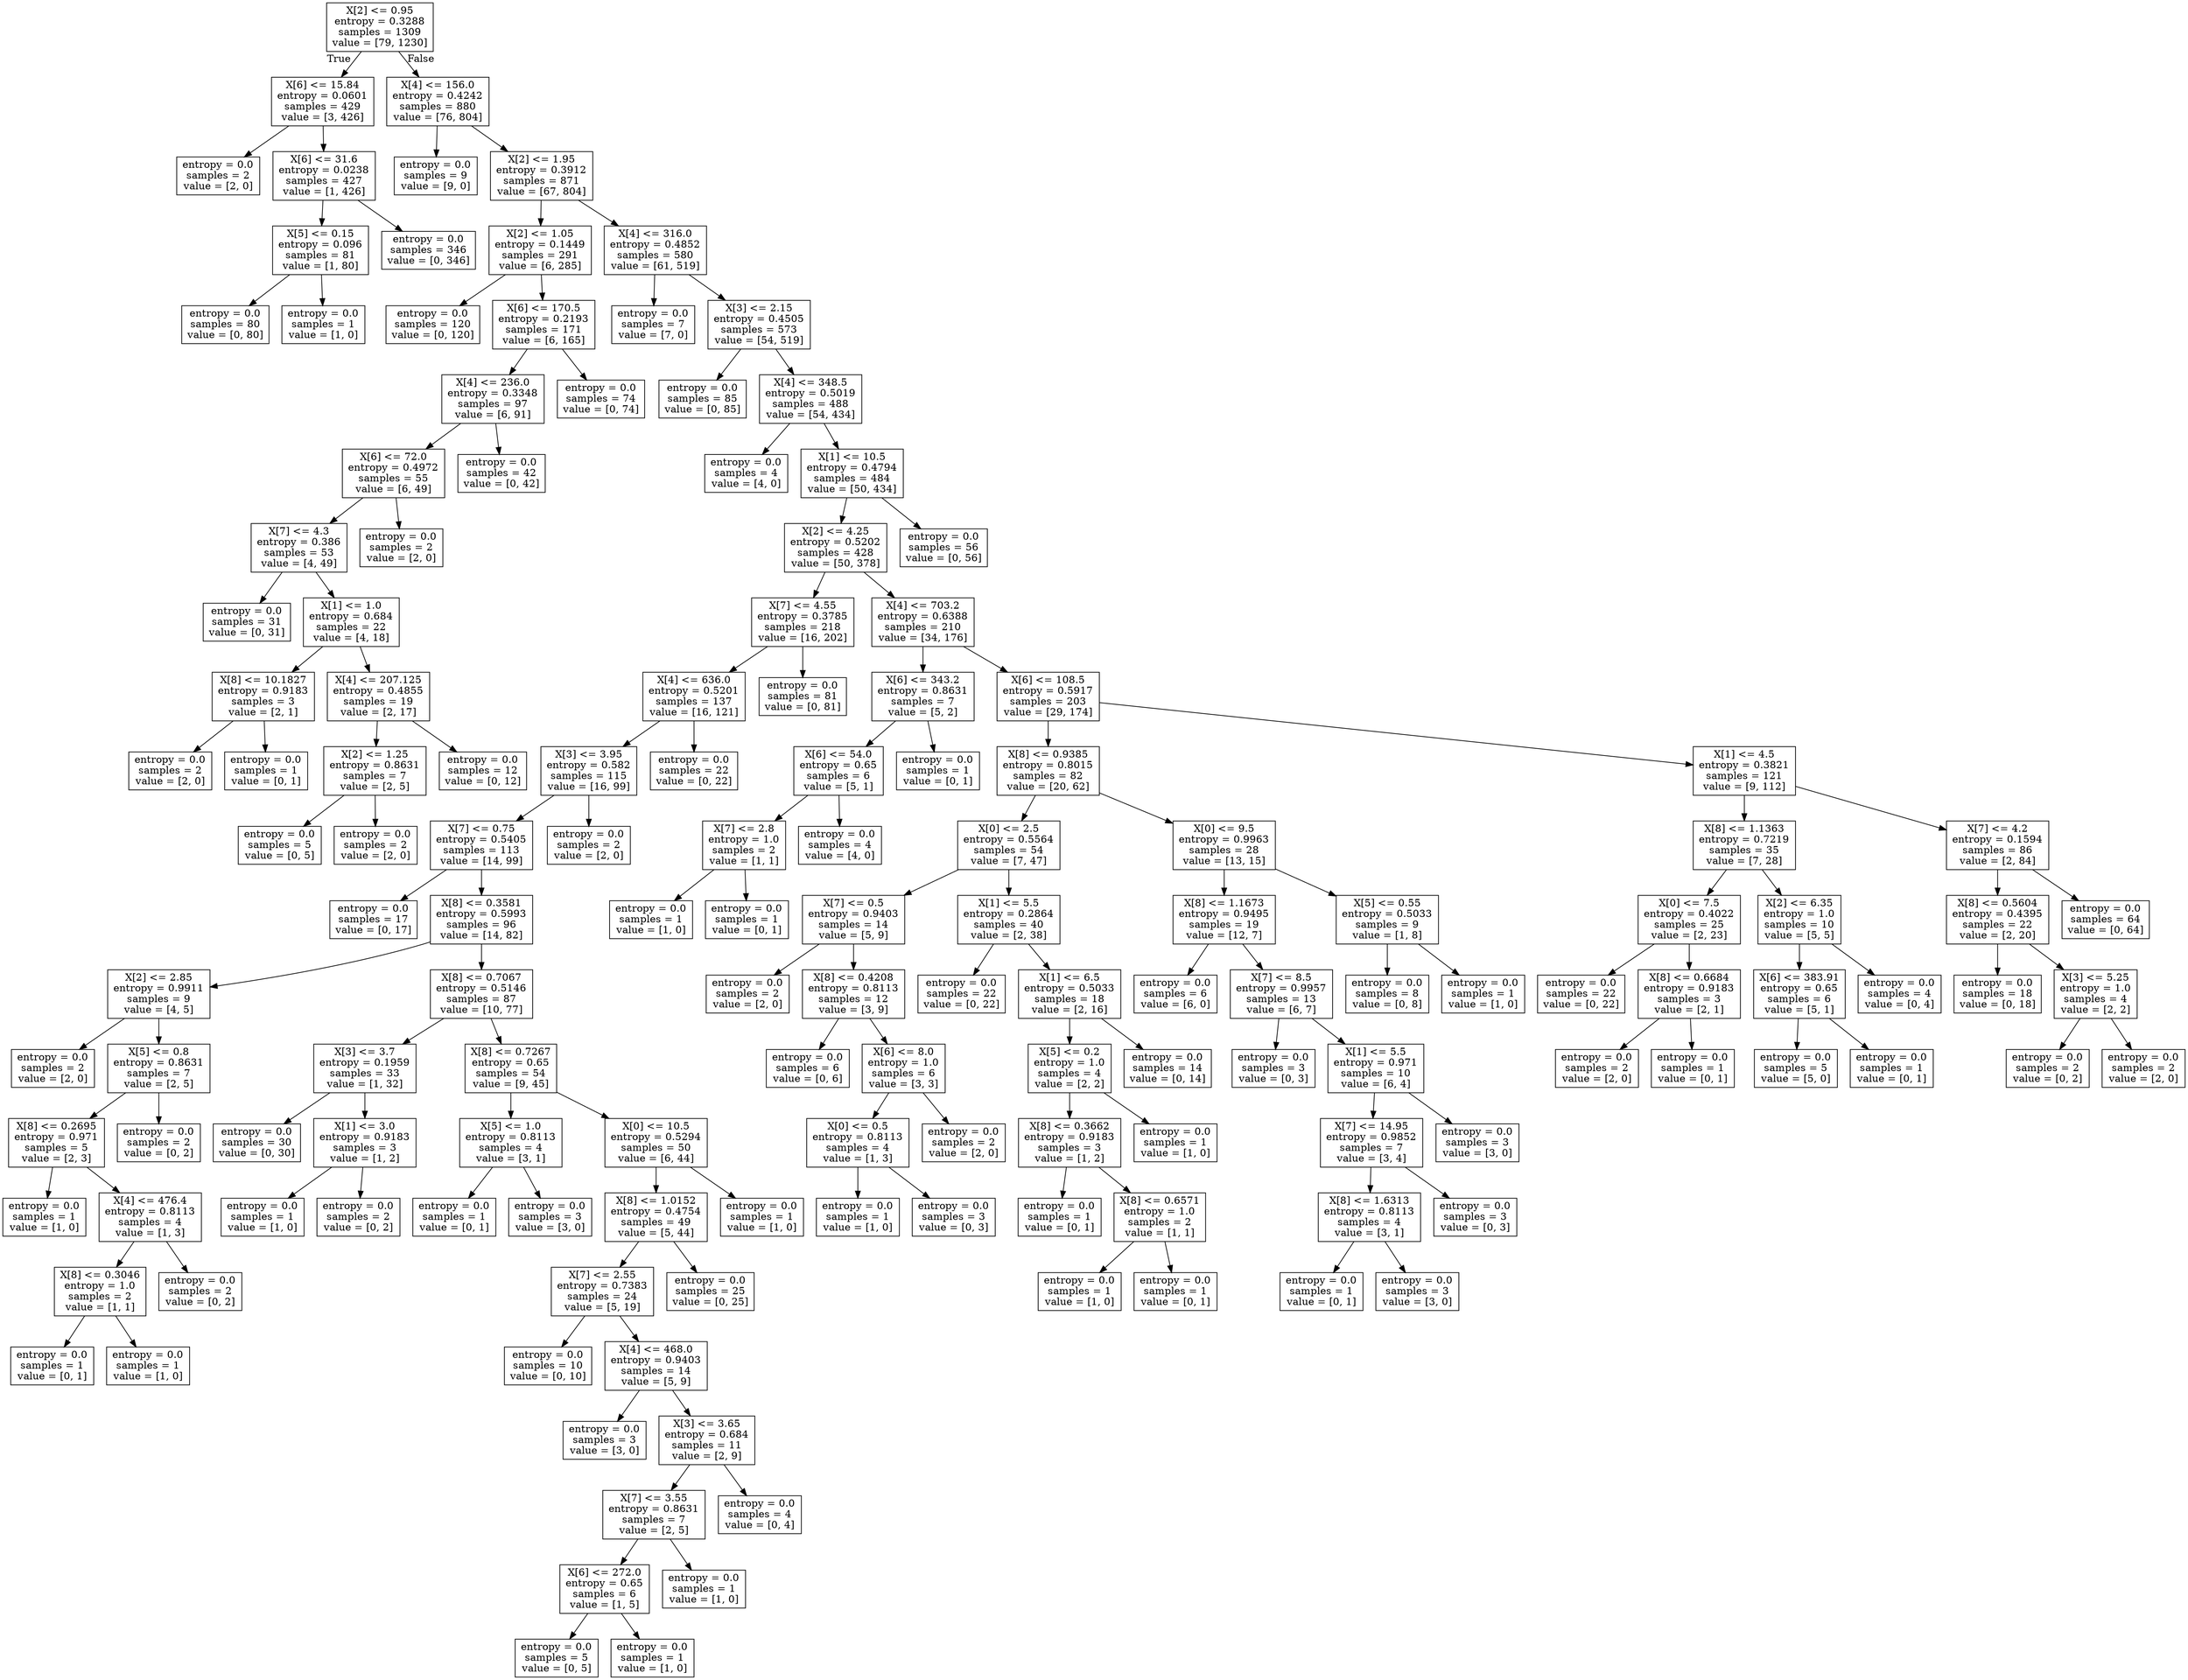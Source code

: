 digraph Tree {
node [shape=box] ;
0 [label="X[2] <= 0.95\nentropy = 0.3288\nsamples = 1309\nvalue = [79, 1230]"] ;
1 [label="X[6] <= 15.84\nentropy = 0.0601\nsamples = 429\nvalue = [3, 426]"] ;
0 -> 1 [labeldistance=2.5, labelangle=45, headlabel="True"] ;
2 [label="entropy = 0.0\nsamples = 2\nvalue = [2, 0]"] ;
1 -> 2 ;
3 [label="X[6] <= 31.6\nentropy = 0.0238\nsamples = 427\nvalue = [1, 426]"] ;
1 -> 3 ;
4 [label="X[5] <= 0.15\nentropy = 0.096\nsamples = 81\nvalue = [1, 80]"] ;
3 -> 4 ;
5 [label="entropy = 0.0\nsamples = 80\nvalue = [0, 80]"] ;
4 -> 5 ;
6 [label="entropy = 0.0\nsamples = 1\nvalue = [1, 0]"] ;
4 -> 6 ;
7 [label="entropy = 0.0\nsamples = 346\nvalue = [0, 346]"] ;
3 -> 7 ;
8 [label="X[4] <= 156.0\nentropy = 0.4242\nsamples = 880\nvalue = [76, 804]"] ;
0 -> 8 [labeldistance=2.5, labelangle=-45, headlabel="False"] ;
9 [label="entropy = 0.0\nsamples = 9\nvalue = [9, 0]"] ;
8 -> 9 ;
10 [label="X[2] <= 1.95\nentropy = 0.3912\nsamples = 871\nvalue = [67, 804]"] ;
8 -> 10 ;
11 [label="X[2] <= 1.05\nentropy = 0.1449\nsamples = 291\nvalue = [6, 285]"] ;
10 -> 11 ;
12 [label="entropy = 0.0\nsamples = 120\nvalue = [0, 120]"] ;
11 -> 12 ;
13 [label="X[6] <= 170.5\nentropy = 0.2193\nsamples = 171\nvalue = [6, 165]"] ;
11 -> 13 ;
14 [label="X[4] <= 236.0\nentropy = 0.3348\nsamples = 97\nvalue = [6, 91]"] ;
13 -> 14 ;
15 [label="X[6] <= 72.0\nentropy = 0.4972\nsamples = 55\nvalue = [6, 49]"] ;
14 -> 15 ;
16 [label="X[7] <= 4.3\nentropy = 0.386\nsamples = 53\nvalue = [4, 49]"] ;
15 -> 16 ;
17 [label="entropy = 0.0\nsamples = 31\nvalue = [0, 31]"] ;
16 -> 17 ;
18 [label="X[1] <= 1.0\nentropy = 0.684\nsamples = 22\nvalue = [4, 18]"] ;
16 -> 18 ;
19 [label="X[8] <= 10.1827\nentropy = 0.9183\nsamples = 3\nvalue = [2, 1]"] ;
18 -> 19 ;
20 [label="entropy = 0.0\nsamples = 2\nvalue = [2, 0]"] ;
19 -> 20 ;
21 [label="entropy = 0.0\nsamples = 1\nvalue = [0, 1]"] ;
19 -> 21 ;
22 [label="X[4] <= 207.125\nentropy = 0.4855\nsamples = 19\nvalue = [2, 17]"] ;
18 -> 22 ;
23 [label="X[2] <= 1.25\nentropy = 0.8631\nsamples = 7\nvalue = [2, 5]"] ;
22 -> 23 ;
24 [label="entropy = 0.0\nsamples = 5\nvalue = [0, 5]"] ;
23 -> 24 ;
25 [label="entropy = 0.0\nsamples = 2\nvalue = [2, 0]"] ;
23 -> 25 ;
26 [label="entropy = 0.0\nsamples = 12\nvalue = [0, 12]"] ;
22 -> 26 ;
27 [label="entropy = 0.0\nsamples = 2\nvalue = [2, 0]"] ;
15 -> 27 ;
28 [label="entropy = 0.0\nsamples = 42\nvalue = [0, 42]"] ;
14 -> 28 ;
29 [label="entropy = 0.0\nsamples = 74\nvalue = [0, 74]"] ;
13 -> 29 ;
30 [label="X[4] <= 316.0\nentropy = 0.4852\nsamples = 580\nvalue = [61, 519]"] ;
10 -> 30 ;
31 [label="entropy = 0.0\nsamples = 7\nvalue = [7, 0]"] ;
30 -> 31 ;
32 [label="X[3] <= 2.15\nentropy = 0.4505\nsamples = 573\nvalue = [54, 519]"] ;
30 -> 32 ;
33 [label="entropy = 0.0\nsamples = 85\nvalue = [0, 85]"] ;
32 -> 33 ;
34 [label="X[4] <= 348.5\nentropy = 0.5019\nsamples = 488\nvalue = [54, 434]"] ;
32 -> 34 ;
35 [label="entropy = 0.0\nsamples = 4\nvalue = [4, 0]"] ;
34 -> 35 ;
36 [label="X[1] <= 10.5\nentropy = 0.4794\nsamples = 484\nvalue = [50, 434]"] ;
34 -> 36 ;
37 [label="X[2] <= 4.25\nentropy = 0.5202\nsamples = 428\nvalue = [50, 378]"] ;
36 -> 37 ;
38 [label="X[7] <= 4.55\nentropy = 0.3785\nsamples = 218\nvalue = [16, 202]"] ;
37 -> 38 ;
39 [label="X[4] <= 636.0\nentropy = 0.5201\nsamples = 137\nvalue = [16, 121]"] ;
38 -> 39 ;
40 [label="X[3] <= 3.95\nentropy = 0.582\nsamples = 115\nvalue = [16, 99]"] ;
39 -> 40 ;
41 [label="X[7] <= 0.75\nentropy = 0.5405\nsamples = 113\nvalue = [14, 99]"] ;
40 -> 41 ;
42 [label="entropy = 0.0\nsamples = 17\nvalue = [0, 17]"] ;
41 -> 42 ;
43 [label="X[8] <= 0.3581\nentropy = 0.5993\nsamples = 96\nvalue = [14, 82]"] ;
41 -> 43 ;
44 [label="X[2] <= 2.85\nentropy = 0.9911\nsamples = 9\nvalue = [4, 5]"] ;
43 -> 44 ;
45 [label="entropy = 0.0\nsamples = 2\nvalue = [2, 0]"] ;
44 -> 45 ;
46 [label="X[5] <= 0.8\nentropy = 0.8631\nsamples = 7\nvalue = [2, 5]"] ;
44 -> 46 ;
47 [label="X[8] <= 0.2695\nentropy = 0.971\nsamples = 5\nvalue = [2, 3]"] ;
46 -> 47 ;
48 [label="entropy = 0.0\nsamples = 1\nvalue = [1, 0]"] ;
47 -> 48 ;
49 [label="X[4] <= 476.4\nentropy = 0.8113\nsamples = 4\nvalue = [1, 3]"] ;
47 -> 49 ;
50 [label="X[8] <= 0.3046\nentropy = 1.0\nsamples = 2\nvalue = [1, 1]"] ;
49 -> 50 ;
51 [label="entropy = 0.0\nsamples = 1\nvalue = [0, 1]"] ;
50 -> 51 ;
52 [label="entropy = 0.0\nsamples = 1\nvalue = [1, 0]"] ;
50 -> 52 ;
53 [label="entropy = 0.0\nsamples = 2\nvalue = [0, 2]"] ;
49 -> 53 ;
54 [label="entropy = 0.0\nsamples = 2\nvalue = [0, 2]"] ;
46 -> 54 ;
55 [label="X[8] <= 0.7067\nentropy = 0.5146\nsamples = 87\nvalue = [10, 77]"] ;
43 -> 55 ;
56 [label="X[3] <= 3.7\nentropy = 0.1959\nsamples = 33\nvalue = [1, 32]"] ;
55 -> 56 ;
57 [label="entropy = 0.0\nsamples = 30\nvalue = [0, 30]"] ;
56 -> 57 ;
58 [label="X[1] <= 3.0\nentropy = 0.9183\nsamples = 3\nvalue = [1, 2]"] ;
56 -> 58 ;
59 [label="entropy = 0.0\nsamples = 1\nvalue = [1, 0]"] ;
58 -> 59 ;
60 [label="entropy = 0.0\nsamples = 2\nvalue = [0, 2]"] ;
58 -> 60 ;
61 [label="X[8] <= 0.7267\nentropy = 0.65\nsamples = 54\nvalue = [9, 45]"] ;
55 -> 61 ;
62 [label="X[5] <= 1.0\nentropy = 0.8113\nsamples = 4\nvalue = [3, 1]"] ;
61 -> 62 ;
63 [label="entropy = 0.0\nsamples = 1\nvalue = [0, 1]"] ;
62 -> 63 ;
64 [label="entropy = 0.0\nsamples = 3\nvalue = [3, 0]"] ;
62 -> 64 ;
65 [label="X[0] <= 10.5\nentropy = 0.5294\nsamples = 50\nvalue = [6, 44]"] ;
61 -> 65 ;
66 [label="X[8] <= 1.0152\nentropy = 0.4754\nsamples = 49\nvalue = [5, 44]"] ;
65 -> 66 ;
67 [label="X[7] <= 2.55\nentropy = 0.7383\nsamples = 24\nvalue = [5, 19]"] ;
66 -> 67 ;
68 [label="entropy = 0.0\nsamples = 10\nvalue = [0, 10]"] ;
67 -> 68 ;
69 [label="X[4] <= 468.0\nentropy = 0.9403\nsamples = 14\nvalue = [5, 9]"] ;
67 -> 69 ;
70 [label="entropy = 0.0\nsamples = 3\nvalue = [3, 0]"] ;
69 -> 70 ;
71 [label="X[3] <= 3.65\nentropy = 0.684\nsamples = 11\nvalue = [2, 9]"] ;
69 -> 71 ;
72 [label="X[7] <= 3.55\nentropy = 0.8631\nsamples = 7\nvalue = [2, 5]"] ;
71 -> 72 ;
73 [label="X[6] <= 272.0\nentropy = 0.65\nsamples = 6\nvalue = [1, 5]"] ;
72 -> 73 ;
74 [label="entropy = 0.0\nsamples = 5\nvalue = [0, 5]"] ;
73 -> 74 ;
75 [label="entropy = 0.0\nsamples = 1\nvalue = [1, 0]"] ;
73 -> 75 ;
76 [label="entropy = 0.0\nsamples = 1\nvalue = [1, 0]"] ;
72 -> 76 ;
77 [label="entropy = 0.0\nsamples = 4\nvalue = [0, 4]"] ;
71 -> 77 ;
78 [label="entropy = 0.0\nsamples = 25\nvalue = [0, 25]"] ;
66 -> 78 ;
79 [label="entropy = 0.0\nsamples = 1\nvalue = [1, 0]"] ;
65 -> 79 ;
80 [label="entropy = 0.0\nsamples = 2\nvalue = [2, 0]"] ;
40 -> 80 ;
81 [label="entropy = 0.0\nsamples = 22\nvalue = [0, 22]"] ;
39 -> 81 ;
82 [label="entropy = 0.0\nsamples = 81\nvalue = [0, 81]"] ;
38 -> 82 ;
83 [label="X[4] <= 703.2\nentropy = 0.6388\nsamples = 210\nvalue = [34, 176]"] ;
37 -> 83 ;
84 [label="X[6] <= 343.2\nentropy = 0.8631\nsamples = 7\nvalue = [5, 2]"] ;
83 -> 84 ;
85 [label="X[6] <= 54.0\nentropy = 0.65\nsamples = 6\nvalue = [5, 1]"] ;
84 -> 85 ;
86 [label="X[7] <= 2.8\nentropy = 1.0\nsamples = 2\nvalue = [1, 1]"] ;
85 -> 86 ;
87 [label="entropy = 0.0\nsamples = 1\nvalue = [1, 0]"] ;
86 -> 87 ;
88 [label="entropy = 0.0\nsamples = 1\nvalue = [0, 1]"] ;
86 -> 88 ;
89 [label="entropy = 0.0\nsamples = 4\nvalue = [4, 0]"] ;
85 -> 89 ;
90 [label="entropy = 0.0\nsamples = 1\nvalue = [0, 1]"] ;
84 -> 90 ;
91 [label="X[6] <= 108.5\nentropy = 0.5917\nsamples = 203\nvalue = [29, 174]"] ;
83 -> 91 ;
92 [label="X[8] <= 0.9385\nentropy = 0.8015\nsamples = 82\nvalue = [20, 62]"] ;
91 -> 92 ;
93 [label="X[0] <= 2.5\nentropy = 0.5564\nsamples = 54\nvalue = [7, 47]"] ;
92 -> 93 ;
94 [label="X[7] <= 0.5\nentropy = 0.9403\nsamples = 14\nvalue = [5, 9]"] ;
93 -> 94 ;
95 [label="entropy = 0.0\nsamples = 2\nvalue = [2, 0]"] ;
94 -> 95 ;
96 [label="X[8] <= 0.4208\nentropy = 0.8113\nsamples = 12\nvalue = [3, 9]"] ;
94 -> 96 ;
97 [label="entropy = 0.0\nsamples = 6\nvalue = [0, 6]"] ;
96 -> 97 ;
98 [label="X[6] <= 8.0\nentropy = 1.0\nsamples = 6\nvalue = [3, 3]"] ;
96 -> 98 ;
99 [label="X[0] <= 0.5\nentropy = 0.8113\nsamples = 4\nvalue = [1, 3]"] ;
98 -> 99 ;
100 [label="entropy = 0.0\nsamples = 1\nvalue = [1, 0]"] ;
99 -> 100 ;
101 [label="entropy = 0.0\nsamples = 3\nvalue = [0, 3]"] ;
99 -> 101 ;
102 [label="entropy = 0.0\nsamples = 2\nvalue = [2, 0]"] ;
98 -> 102 ;
103 [label="X[1] <= 5.5\nentropy = 0.2864\nsamples = 40\nvalue = [2, 38]"] ;
93 -> 103 ;
104 [label="entropy = 0.0\nsamples = 22\nvalue = [0, 22]"] ;
103 -> 104 ;
105 [label="X[1] <= 6.5\nentropy = 0.5033\nsamples = 18\nvalue = [2, 16]"] ;
103 -> 105 ;
106 [label="X[5] <= 0.2\nentropy = 1.0\nsamples = 4\nvalue = [2, 2]"] ;
105 -> 106 ;
107 [label="X[8] <= 0.3662\nentropy = 0.9183\nsamples = 3\nvalue = [1, 2]"] ;
106 -> 107 ;
108 [label="entropy = 0.0\nsamples = 1\nvalue = [0, 1]"] ;
107 -> 108 ;
109 [label="X[8] <= 0.6571\nentropy = 1.0\nsamples = 2\nvalue = [1, 1]"] ;
107 -> 109 ;
110 [label="entropy = 0.0\nsamples = 1\nvalue = [1, 0]"] ;
109 -> 110 ;
111 [label="entropy = 0.0\nsamples = 1\nvalue = [0, 1]"] ;
109 -> 111 ;
112 [label="entropy = 0.0\nsamples = 1\nvalue = [1, 0]"] ;
106 -> 112 ;
113 [label="entropy = 0.0\nsamples = 14\nvalue = [0, 14]"] ;
105 -> 113 ;
114 [label="X[0] <= 9.5\nentropy = 0.9963\nsamples = 28\nvalue = [13, 15]"] ;
92 -> 114 ;
115 [label="X[8] <= 1.1673\nentropy = 0.9495\nsamples = 19\nvalue = [12, 7]"] ;
114 -> 115 ;
116 [label="entropy = 0.0\nsamples = 6\nvalue = [6, 0]"] ;
115 -> 116 ;
117 [label="X[7] <= 8.5\nentropy = 0.9957\nsamples = 13\nvalue = [6, 7]"] ;
115 -> 117 ;
118 [label="entropy = 0.0\nsamples = 3\nvalue = [0, 3]"] ;
117 -> 118 ;
119 [label="X[1] <= 5.5\nentropy = 0.971\nsamples = 10\nvalue = [6, 4]"] ;
117 -> 119 ;
120 [label="X[7] <= 14.95\nentropy = 0.9852\nsamples = 7\nvalue = [3, 4]"] ;
119 -> 120 ;
121 [label="X[8] <= 1.6313\nentropy = 0.8113\nsamples = 4\nvalue = [3, 1]"] ;
120 -> 121 ;
122 [label="entropy = 0.0\nsamples = 1\nvalue = [0, 1]"] ;
121 -> 122 ;
123 [label="entropy = 0.0\nsamples = 3\nvalue = [3, 0]"] ;
121 -> 123 ;
124 [label="entropy = 0.0\nsamples = 3\nvalue = [0, 3]"] ;
120 -> 124 ;
125 [label="entropy = 0.0\nsamples = 3\nvalue = [3, 0]"] ;
119 -> 125 ;
126 [label="X[5] <= 0.55\nentropy = 0.5033\nsamples = 9\nvalue = [1, 8]"] ;
114 -> 126 ;
127 [label="entropy = 0.0\nsamples = 8\nvalue = [0, 8]"] ;
126 -> 127 ;
128 [label="entropy = 0.0\nsamples = 1\nvalue = [1, 0]"] ;
126 -> 128 ;
129 [label="X[1] <= 4.5\nentropy = 0.3821\nsamples = 121\nvalue = [9, 112]"] ;
91 -> 129 ;
130 [label="X[8] <= 1.1363\nentropy = 0.7219\nsamples = 35\nvalue = [7, 28]"] ;
129 -> 130 ;
131 [label="X[0] <= 7.5\nentropy = 0.4022\nsamples = 25\nvalue = [2, 23]"] ;
130 -> 131 ;
132 [label="entropy = 0.0\nsamples = 22\nvalue = [0, 22]"] ;
131 -> 132 ;
133 [label="X[8] <= 0.6684\nentropy = 0.9183\nsamples = 3\nvalue = [2, 1]"] ;
131 -> 133 ;
134 [label="entropy = 0.0\nsamples = 2\nvalue = [2, 0]"] ;
133 -> 134 ;
135 [label="entropy = 0.0\nsamples = 1\nvalue = [0, 1]"] ;
133 -> 135 ;
136 [label="X[2] <= 6.35\nentropy = 1.0\nsamples = 10\nvalue = [5, 5]"] ;
130 -> 136 ;
137 [label="X[6] <= 383.91\nentropy = 0.65\nsamples = 6\nvalue = [5, 1]"] ;
136 -> 137 ;
138 [label="entropy = 0.0\nsamples = 5\nvalue = [5, 0]"] ;
137 -> 138 ;
139 [label="entropy = 0.0\nsamples = 1\nvalue = [0, 1]"] ;
137 -> 139 ;
140 [label="entropy = 0.0\nsamples = 4\nvalue = [0, 4]"] ;
136 -> 140 ;
141 [label="X[7] <= 4.2\nentropy = 0.1594\nsamples = 86\nvalue = [2, 84]"] ;
129 -> 141 ;
142 [label="X[8] <= 0.5604\nentropy = 0.4395\nsamples = 22\nvalue = [2, 20]"] ;
141 -> 142 ;
143 [label="entropy = 0.0\nsamples = 18\nvalue = [0, 18]"] ;
142 -> 143 ;
144 [label="X[3] <= 5.25\nentropy = 1.0\nsamples = 4\nvalue = [2, 2]"] ;
142 -> 144 ;
145 [label="entropy = 0.0\nsamples = 2\nvalue = [0, 2]"] ;
144 -> 145 ;
146 [label="entropy = 0.0\nsamples = 2\nvalue = [2, 0]"] ;
144 -> 146 ;
147 [label="entropy = 0.0\nsamples = 64\nvalue = [0, 64]"] ;
141 -> 147 ;
148 [label="entropy = 0.0\nsamples = 56\nvalue = [0, 56]"] ;
36 -> 148 ;
}